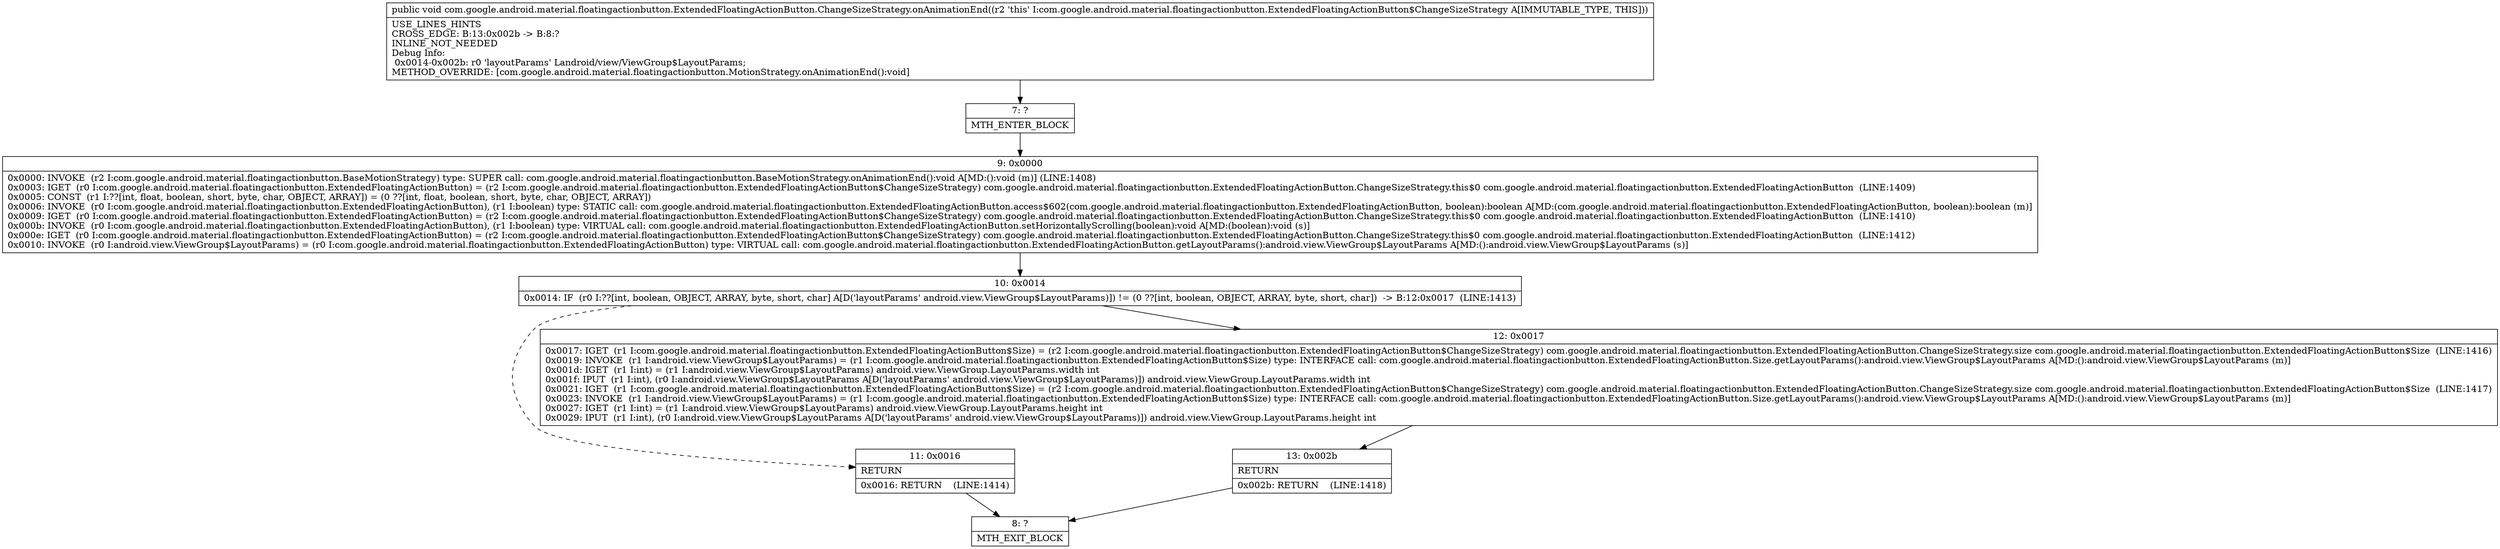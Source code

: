 digraph "CFG forcom.google.android.material.floatingactionbutton.ExtendedFloatingActionButton.ChangeSizeStrategy.onAnimationEnd()V" {
Node_7 [shape=record,label="{7\:\ ?|MTH_ENTER_BLOCK\l}"];
Node_9 [shape=record,label="{9\:\ 0x0000|0x0000: INVOKE  (r2 I:com.google.android.material.floatingactionbutton.BaseMotionStrategy) type: SUPER call: com.google.android.material.floatingactionbutton.BaseMotionStrategy.onAnimationEnd():void A[MD:():void (m)] (LINE:1408)\l0x0003: IGET  (r0 I:com.google.android.material.floatingactionbutton.ExtendedFloatingActionButton) = (r2 I:com.google.android.material.floatingactionbutton.ExtendedFloatingActionButton$ChangeSizeStrategy) com.google.android.material.floatingactionbutton.ExtendedFloatingActionButton.ChangeSizeStrategy.this$0 com.google.android.material.floatingactionbutton.ExtendedFloatingActionButton  (LINE:1409)\l0x0005: CONST  (r1 I:??[int, float, boolean, short, byte, char, OBJECT, ARRAY]) = (0 ??[int, float, boolean, short, byte, char, OBJECT, ARRAY]) \l0x0006: INVOKE  (r0 I:com.google.android.material.floatingactionbutton.ExtendedFloatingActionButton), (r1 I:boolean) type: STATIC call: com.google.android.material.floatingactionbutton.ExtendedFloatingActionButton.access$602(com.google.android.material.floatingactionbutton.ExtendedFloatingActionButton, boolean):boolean A[MD:(com.google.android.material.floatingactionbutton.ExtendedFloatingActionButton, boolean):boolean (m)]\l0x0009: IGET  (r0 I:com.google.android.material.floatingactionbutton.ExtendedFloatingActionButton) = (r2 I:com.google.android.material.floatingactionbutton.ExtendedFloatingActionButton$ChangeSizeStrategy) com.google.android.material.floatingactionbutton.ExtendedFloatingActionButton.ChangeSizeStrategy.this$0 com.google.android.material.floatingactionbutton.ExtendedFloatingActionButton  (LINE:1410)\l0x000b: INVOKE  (r0 I:com.google.android.material.floatingactionbutton.ExtendedFloatingActionButton), (r1 I:boolean) type: VIRTUAL call: com.google.android.material.floatingactionbutton.ExtendedFloatingActionButton.setHorizontallyScrolling(boolean):void A[MD:(boolean):void (s)]\l0x000e: IGET  (r0 I:com.google.android.material.floatingactionbutton.ExtendedFloatingActionButton) = (r2 I:com.google.android.material.floatingactionbutton.ExtendedFloatingActionButton$ChangeSizeStrategy) com.google.android.material.floatingactionbutton.ExtendedFloatingActionButton.ChangeSizeStrategy.this$0 com.google.android.material.floatingactionbutton.ExtendedFloatingActionButton  (LINE:1412)\l0x0010: INVOKE  (r0 I:android.view.ViewGroup$LayoutParams) = (r0 I:com.google.android.material.floatingactionbutton.ExtendedFloatingActionButton) type: VIRTUAL call: com.google.android.material.floatingactionbutton.ExtendedFloatingActionButton.getLayoutParams():android.view.ViewGroup$LayoutParams A[MD:():android.view.ViewGroup$LayoutParams (s)]\l}"];
Node_10 [shape=record,label="{10\:\ 0x0014|0x0014: IF  (r0 I:??[int, boolean, OBJECT, ARRAY, byte, short, char] A[D('layoutParams' android.view.ViewGroup$LayoutParams)]) != (0 ??[int, boolean, OBJECT, ARRAY, byte, short, char])  \-\> B:12:0x0017  (LINE:1413)\l}"];
Node_11 [shape=record,label="{11\:\ 0x0016|RETURN\l|0x0016: RETURN    (LINE:1414)\l}"];
Node_8 [shape=record,label="{8\:\ ?|MTH_EXIT_BLOCK\l}"];
Node_12 [shape=record,label="{12\:\ 0x0017|0x0017: IGET  (r1 I:com.google.android.material.floatingactionbutton.ExtendedFloatingActionButton$Size) = (r2 I:com.google.android.material.floatingactionbutton.ExtendedFloatingActionButton$ChangeSizeStrategy) com.google.android.material.floatingactionbutton.ExtendedFloatingActionButton.ChangeSizeStrategy.size com.google.android.material.floatingactionbutton.ExtendedFloatingActionButton$Size  (LINE:1416)\l0x0019: INVOKE  (r1 I:android.view.ViewGroup$LayoutParams) = (r1 I:com.google.android.material.floatingactionbutton.ExtendedFloatingActionButton$Size) type: INTERFACE call: com.google.android.material.floatingactionbutton.ExtendedFloatingActionButton.Size.getLayoutParams():android.view.ViewGroup$LayoutParams A[MD:():android.view.ViewGroup$LayoutParams (m)]\l0x001d: IGET  (r1 I:int) = (r1 I:android.view.ViewGroup$LayoutParams) android.view.ViewGroup.LayoutParams.width int \l0x001f: IPUT  (r1 I:int), (r0 I:android.view.ViewGroup$LayoutParams A[D('layoutParams' android.view.ViewGroup$LayoutParams)]) android.view.ViewGroup.LayoutParams.width int \l0x0021: IGET  (r1 I:com.google.android.material.floatingactionbutton.ExtendedFloatingActionButton$Size) = (r2 I:com.google.android.material.floatingactionbutton.ExtendedFloatingActionButton$ChangeSizeStrategy) com.google.android.material.floatingactionbutton.ExtendedFloatingActionButton.ChangeSizeStrategy.size com.google.android.material.floatingactionbutton.ExtendedFloatingActionButton$Size  (LINE:1417)\l0x0023: INVOKE  (r1 I:android.view.ViewGroup$LayoutParams) = (r1 I:com.google.android.material.floatingactionbutton.ExtendedFloatingActionButton$Size) type: INTERFACE call: com.google.android.material.floatingactionbutton.ExtendedFloatingActionButton.Size.getLayoutParams():android.view.ViewGroup$LayoutParams A[MD:():android.view.ViewGroup$LayoutParams (m)]\l0x0027: IGET  (r1 I:int) = (r1 I:android.view.ViewGroup$LayoutParams) android.view.ViewGroup.LayoutParams.height int \l0x0029: IPUT  (r1 I:int), (r0 I:android.view.ViewGroup$LayoutParams A[D('layoutParams' android.view.ViewGroup$LayoutParams)]) android.view.ViewGroup.LayoutParams.height int \l}"];
Node_13 [shape=record,label="{13\:\ 0x002b|RETURN\l|0x002b: RETURN    (LINE:1418)\l}"];
MethodNode[shape=record,label="{public void com.google.android.material.floatingactionbutton.ExtendedFloatingActionButton.ChangeSizeStrategy.onAnimationEnd((r2 'this' I:com.google.android.material.floatingactionbutton.ExtendedFloatingActionButton$ChangeSizeStrategy A[IMMUTABLE_TYPE, THIS]))  | USE_LINES_HINTS\lCROSS_EDGE: B:13:0x002b \-\> B:8:?\lINLINE_NOT_NEEDED\lDebug Info:\l  0x0014\-0x002b: r0 'layoutParams' Landroid\/view\/ViewGroup$LayoutParams;\lMETHOD_OVERRIDE: [com.google.android.material.floatingactionbutton.MotionStrategy.onAnimationEnd():void]\l}"];
MethodNode -> Node_7;Node_7 -> Node_9;
Node_9 -> Node_10;
Node_10 -> Node_11[style=dashed];
Node_10 -> Node_12;
Node_11 -> Node_8;
Node_12 -> Node_13;
Node_13 -> Node_8;
}

